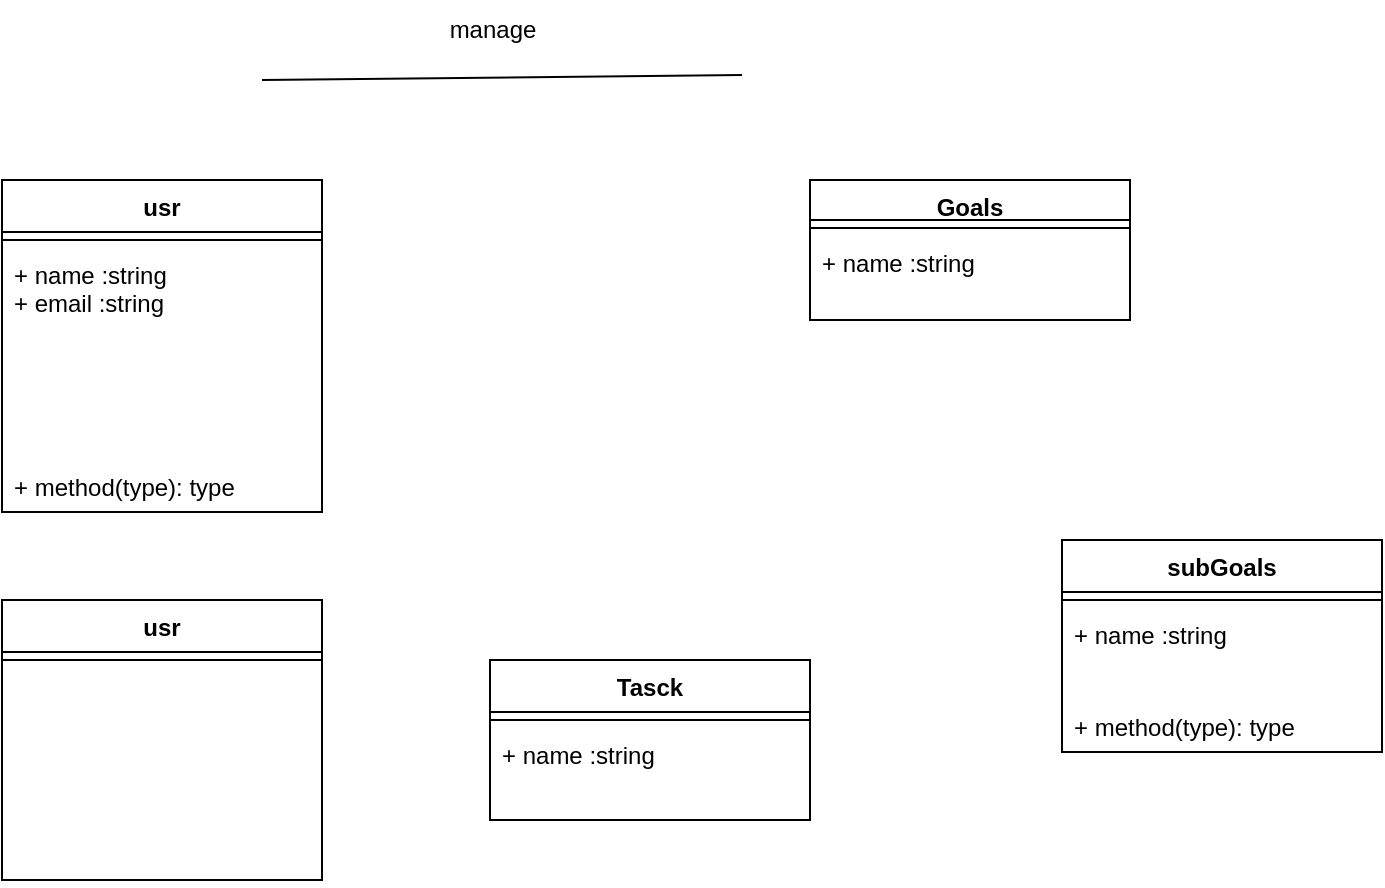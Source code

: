 <mxfile version="26.1.0">
  <diagram id="C5RBs43oDa-KdzZeNtuy" name="Page-1">
    <mxGraphModel dx="872" dy="477" grid="1" gridSize="10" guides="1" tooltips="1" connect="1" arrows="1" fold="1" page="1" pageScale="1" pageWidth="827" pageHeight="1169" math="0" shadow="0">
      <root>
        <mxCell id="WIyWlLk6GJQsqaUBKTNV-0" />
        <mxCell id="WIyWlLk6GJQsqaUBKTNV-1" parent="WIyWlLk6GJQsqaUBKTNV-0" />
        <mxCell id="gq6YMbA19-V0GtQtsK-u-15" value="" style="endArrow=none;html=1;rounded=0;entryX=0;entryY=0.75;entryDx=0;entryDy=0;" edge="1" parent="WIyWlLk6GJQsqaUBKTNV-1">
          <mxGeometry width="50" height="50" relative="1" as="geometry">
            <mxPoint x="220" y="160" as="sourcePoint" />
            <mxPoint x="460" y="157.5" as="targetPoint" />
          </mxGeometry>
        </mxCell>
        <mxCell id="gq6YMbA19-V0GtQtsK-u-22" value="manage" style="text;html=1;align=center;verticalAlign=middle;resizable=0;points=[];autosize=1;strokeColor=none;fillColor=none;" vertex="1" parent="WIyWlLk6GJQsqaUBKTNV-1">
          <mxGeometry x="300" y="120" width="70" height="30" as="geometry" />
        </mxCell>
        <mxCell id="gq6YMbA19-V0GtQtsK-u-23" value="usr" style="swimlane;fontStyle=1;align=center;verticalAlign=top;childLayout=stackLayout;horizontal=1;startSize=26;horizontalStack=0;resizeParent=1;resizeParentMax=0;resizeLast=0;collapsible=1;marginBottom=0;whiteSpace=wrap;html=1;" vertex="1" parent="WIyWlLk6GJQsqaUBKTNV-1">
          <mxGeometry x="90" y="210" width="160" height="166" as="geometry" />
        </mxCell>
        <mxCell id="gq6YMbA19-V0GtQtsK-u-25" value="" style="line;strokeWidth=1;fillColor=none;align=left;verticalAlign=middle;spacingTop=-1;spacingLeft=3;spacingRight=3;rotatable=0;labelPosition=right;points=[];portConstraint=eastwest;strokeColor=inherit;" vertex="1" parent="gq6YMbA19-V0GtQtsK-u-23">
          <mxGeometry y="26" width="160" height="8" as="geometry" />
        </mxCell>
        <mxCell id="gq6YMbA19-V0GtQtsK-u-24" value="+ name :string&lt;div&gt;+ email :string&lt;div&gt;&lt;br&gt;&lt;/div&gt;&lt;div&gt;&lt;br&gt;&lt;/div&gt;&lt;/div&gt;" style="text;strokeColor=none;fillColor=none;align=left;verticalAlign=top;spacingLeft=4;spacingRight=4;overflow=hidden;rotatable=0;points=[[0,0.5],[1,0.5]];portConstraint=eastwest;whiteSpace=wrap;html=1;" vertex="1" parent="gq6YMbA19-V0GtQtsK-u-23">
          <mxGeometry y="34" width="160" height="106" as="geometry" />
        </mxCell>
        <mxCell id="gq6YMbA19-V0GtQtsK-u-26" value="+ method(type): type" style="text;strokeColor=none;fillColor=none;align=left;verticalAlign=top;spacingLeft=4;spacingRight=4;overflow=hidden;rotatable=0;points=[[0,0.5],[1,0.5]];portConstraint=eastwest;whiteSpace=wrap;html=1;" vertex="1" parent="gq6YMbA19-V0GtQtsK-u-23">
          <mxGeometry y="140" width="160" height="26" as="geometry" />
        </mxCell>
        <mxCell id="gq6YMbA19-V0GtQtsK-u-31" value="subGoals" style="swimlane;fontStyle=1;align=center;verticalAlign=top;childLayout=stackLayout;horizontal=1;startSize=26;horizontalStack=0;resizeParent=1;resizeParentMax=0;resizeLast=0;collapsible=1;marginBottom=0;whiteSpace=wrap;html=1;" vertex="1" parent="WIyWlLk6GJQsqaUBKTNV-1">
          <mxGeometry x="620" y="390" width="160" height="106" as="geometry" />
        </mxCell>
        <mxCell id="gq6YMbA19-V0GtQtsK-u-32" value="" style="line;strokeWidth=1;fillColor=none;align=left;verticalAlign=middle;spacingTop=-1;spacingLeft=3;spacingRight=3;rotatable=0;labelPosition=right;points=[];portConstraint=eastwest;strokeColor=inherit;" vertex="1" parent="gq6YMbA19-V0GtQtsK-u-31">
          <mxGeometry y="26" width="160" height="8" as="geometry" />
        </mxCell>
        <mxCell id="gq6YMbA19-V0GtQtsK-u-33" value="+ name :string&lt;div&gt;&lt;br&gt;&lt;div&gt;&lt;br&gt;&lt;/div&gt;&lt;div&gt;&lt;br&gt;&lt;/div&gt;&lt;/div&gt;" style="text;strokeColor=none;fillColor=none;align=left;verticalAlign=top;spacingLeft=4;spacingRight=4;overflow=hidden;rotatable=0;points=[[0,0.5],[1,0.5]];portConstraint=eastwest;whiteSpace=wrap;html=1;" vertex="1" parent="gq6YMbA19-V0GtQtsK-u-31">
          <mxGeometry y="34" width="160" height="46" as="geometry" />
        </mxCell>
        <mxCell id="gq6YMbA19-V0GtQtsK-u-34" value="+ method(type): type" style="text;strokeColor=none;fillColor=none;align=left;verticalAlign=top;spacingLeft=4;spacingRight=4;overflow=hidden;rotatable=0;points=[[0,0.5],[1,0.5]];portConstraint=eastwest;whiteSpace=wrap;html=1;" vertex="1" parent="gq6YMbA19-V0GtQtsK-u-31">
          <mxGeometry y="80" width="160" height="26" as="geometry" />
        </mxCell>
        <mxCell id="gq6YMbA19-V0GtQtsK-u-35" value="Tasck" style="swimlane;fontStyle=1;align=center;verticalAlign=top;childLayout=stackLayout;horizontal=1;startSize=26;horizontalStack=0;resizeParent=1;resizeParentMax=0;resizeLast=0;collapsible=1;marginBottom=0;whiteSpace=wrap;html=1;" vertex="1" parent="WIyWlLk6GJQsqaUBKTNV-1">
          <mxGeometry x="334" y="450" width="160" height="80" as="geometry" />
        </mxCell>
        <mxCell id="gq6YMbA19-V0GtQtsK-u-36" value="" style="line;strokeWidth=1;fillColor=none;align=left;verticalAlign=middle;spacingTop=-1;spacingLeft=3;spacingRight=3;rotatable=0;labelPosition=right;points=[];portConstraint=eastwest;strokeColor=inherit;" vertex="1" parent="gq6YMbA19-V0GtQtsK-u-35">
          <mxGeometry y="26" width="160" height="8" as="geometry" />
        </mxCell>
        <mxCell id="gq6YMbA19-V0GtQtsK-u-37" value="+ name :string&lt;div&gt;&lt;br&gt;&lt;div&gt;&lt;br&gt;&lt;/div&gt;&lt;div&gt;&lt;br&gt;&lt;/div&gt;&lt;/div&gt;" style="text;strokeColor=none;fillColor=none;align=left;verticalAlign=top;spacingLeft=4;spacingRight=4;overflow=hidden;rotatable=0;points=[[0,0.5],[1,0.5]];portConstraint=eastwest;whiteSpace=wrap;html=1;" vertex="1" parent="gq6YMbA19-V0GtQtsK-u-35">
          <mxGeometry y="34" width="160" height="46" as="geometry" />
        </mxCell>
        <mxCell id="gq6YMbA19-V0GtQtsK-u-39" value="usr" style="swimlane;fontStyle=1;align=center;verticalAlign=top;childLayout=stackLayout;horizontal=1;startSize=26;horizontalStack=0;resizeParent=1;resizeParentMax=0;resizeLast=0;collapsible=1;marginBottom=0;whiteSpace=wrap;html=1;" vertex="1" parent="WIyWlLk6GJQsqaUBKTNV-1">
          <mxGeometry x="90" y="420" width="160" height="140" as="geometry" />
        </mxCell>
        <mxCell id="gq6YMbA19-V0GtQtsK-u-40" value="" style="line;strokeWidth=1;fillColor=none;align=left;verticalAlign=middle;spacingTop=-1;spacingLeft=3;spacingRight=3;rotatable=0;labelPosition=right;points=[];portConstraint=eastwest;strokeColor=inherit;" vertex="1" parent="gq6YMbA19-V0GtQtsK-u-39">
          <mxGeometry y="26" width="160" height="8" as="geometry" />
        </mxCell>
        <mxCell id="gq6YMbA19-V0GtQtsK-u-41" value="&lt;div&gt;&lt;div&gt;&lt;br&gt;&lt;/div&gt;&lt;/div&gt;" style="text;strokeColor=none;fillColor=none;align=left;verticalAlign=top;spacingLeft=4;spacingRight=4;overflow=hidden;rotatable=0;points=[[0,0.5],[1,0.5]];portConstraint=eastwest;whiteSpace=wrap;html=1;" vertex="1" parent="gq6YMbA19-V0GtQtsK-u-39">
          <mxGeometry y="34" width="160" height="106" as="geometry" />
        </mxCell>
        <mxCell id="gq6YMbA19-V0GtQtsK-u-43" value="Goals" style="swimlane;fontStyle=1;align=center;verticalAlign=top;childLayout=stackLayout;horizontal=1;startSize=20;horizontalStack=0;resizeParent=1;resizeParentMax=0;resizeLast=0;collapsible=1;marginBottom=0;whiteSpace=wrap;html=1;" vertex="1" parent="WIyWlLk6GJQsqaUBKTNV-1">
          <mxGeometry x="494" y="210" width="160" height="70" as="geometry" />
        </mxCell>
        <mxCell id="gq6YMbA19-V0GtQtsK-u-44" value="" style="line;strokeWidth=1;fillColor=none;align=left;verticalAlign=middle;spacingTop=-1;spacingLeft=3;spacingRight=3;rotatable=0;labelPosition=right;points=[];portConstraint=eastwest;strokeColor=inherit;" vertex="1" parent="gq6YMbA19-V0GtQtsK-u-43">
          <mxGeometry y="20" width="160" height="8" as="geometry" />
        </mxCell>
        <mxCell id="gq6YMbA19-V0GtQtsK-u-45" value="+ name :string&lt;div&gt;&lt;br&gt;&lt;div&gt;&lt;br&gt;&lt;/div&gt;&lt;div&gt;&lt;br&gt;&lt;/div&gt;&lt;/div&gt;" style="text;strokeColor=none;fillColor=none;align=left;verticalAlign=top;spacingLeft=4;spacingRight=4;overflow=hidden;rotatable=0;points=[[0,0.5],[1,0.5]];portConstraint=eastwest;whiteSpace=wrap;html=1;" vertex="1" parent="gq6YMbA19-V0GtQtsK-u-43">
          <mxGeometry y="28" width="160" height="42" as="geometry" />
        </mxCell>
      </root>
    </mxGraphModel>
  </diagram>
</mxfile>
